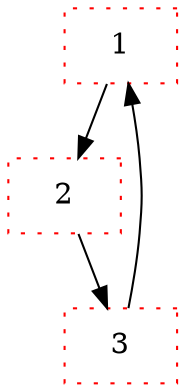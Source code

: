# dot file
digraph akari {
graph [
];
node [
shape = box,
style = dotted,
color = "#ff0000",
];
edge [
];
1 -> 2 [
];
2 -> 3 [
];
3 -> 1 [
];
}
